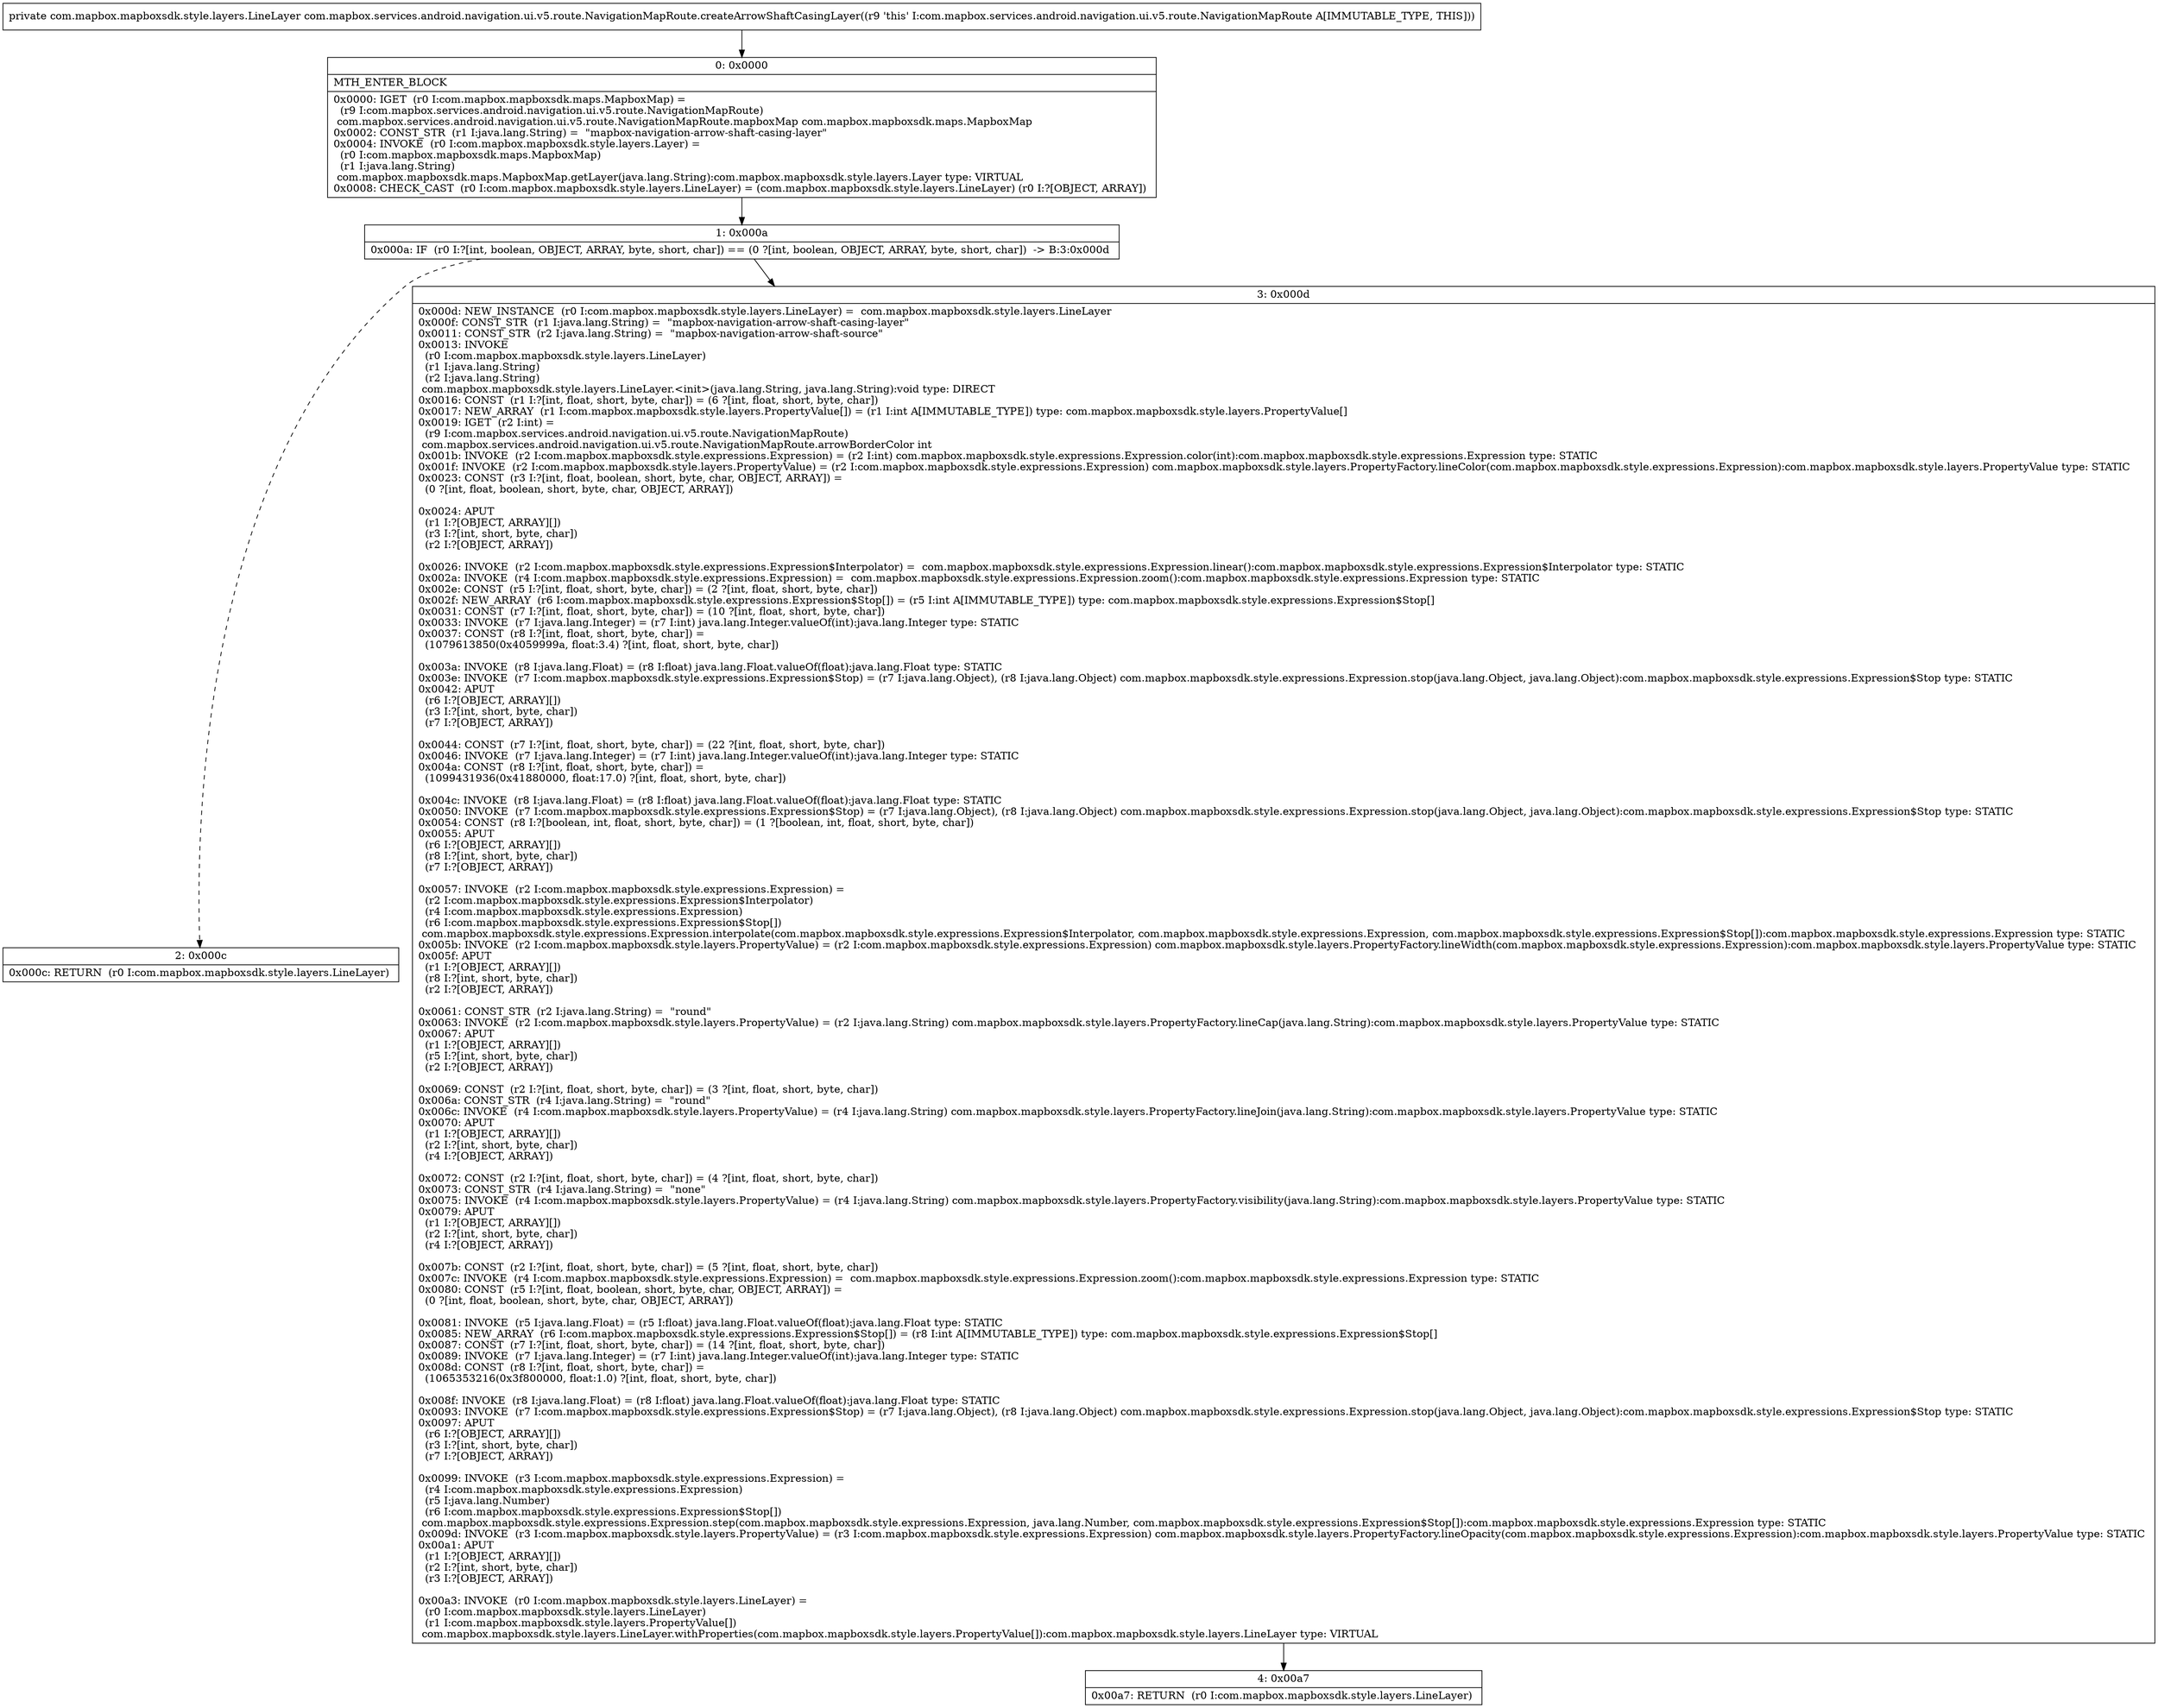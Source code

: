 digraph "CFG forcom.mapbox.services.android.navigation.ui.v5.route.NavigationMapRoute.createArrowShaftCasingLayer()Lcom\/mapbox\/mapboxsdk\/style\/layers\/LineLayer;" {
Node_0 [shape=record,label="{0\:\ 0x0000|MTH_ENTER_BLOCK\l|0x0000: IGET  (r0 I:com.mapbox.mapboxsdk.maps.MapboxMap) = \l  (r9 I:com.mapbox.services.android.navigation.ui.v5.route.NavigationMapRoute)\l com.mapbox.services.android.navigation.ui.v5.route.NavigationMapRoute.mapboxMap com.mapbox.mapboxsdk.maps.MapboxMap \l0x0002: CONST_STR  (r1 I:java.lang.String) =  \"mapbox\-navigation\-arrow\-shaft\-casing\-layer\" \l0x0004: INVOKE  (r0 I:com.mapbox.mapboxsdk.style.layers.Layer) = \l  (r0 I:com.mapbox.mapboxsdk.maps.MapboxMap)\l  (r1 I:java.lang.String)\l com.mapbox.mapboxsdk.maps.MapboxMap.getLayer(java.lang.String):com.mapbox.mapboxsdk.style.layers.Layer type: VIRTUAL \l0x0008: CHECK_CAST  (r0 I:com.mapbox.mapboxsdk.style.layers.LineLayer) = (com.mapbox.mapboxsdk.style.layers.LineLayer) (r0 I:?[OBJECT, ARRAY]) \l}"];
Node_1 [shape=record,label="{1\:\ 0x000a|0x000a: IF  (r0 I:?[int, boolean, OBJECT, ARRAY, byte, short, char]) == (0 ?[int, boolean, OBJECT, ARRAY, byte, short, char])  \-\> B:3:0x000d \l}"];
Node_2 [shape=record,label="{2\:\ 0x000c|0x000c: RETURN  (r0 I:com.mapbox.mapboxsdk.style.layers.LineLayer) \l}"];
Node_3 [shape=record,label="{3\:\ 0x000d|0x000d: NEW_INSTANCE  (r0 I:com.mapbox.mapboxsdk.style.layers.LineLayer) =  com.mapbox.mapboxsdk.style.layers.LineLayer \l0x000f: CONST_STR  (r1 I:java.lang.String) =  \"mapbox\-navigation\-arrow\-shaft\-casing\-layer\" \l0x0011: CONST_STR  (r2 I:java.lang.String) =  \"mapbox\-navigation\-arrow\-shaft\-source\" \l0x0013: INVOKE  \l  (r0 I:com.mapbox.mapboxsdk.style.layers.LineLayer)\l  (r1 I:java.lang.String)\l  (r2 I:java.lang.String)\l com.mapbox.mapboxsdk.style.layers.LineLayer.\<init\>(java.lang.String, java.lang.String):void type: DIRECT \l0x0016: CONST  (r1 I:?[int, float, short, byte, char]) = (6 ?[int, float, short, byte, char]) \l0x0017: NEW_ARRAY  (r1 I:com.mapbox.mapboxsdk.style.layers.PropertyValue[]) = (r1 I:int A[IMMUTABLE_TYPE]) type: com.mapbox.mapboxsdk.style.layers.PropertyValue[] \l0x0019: IGET  (r2 I:int) = \l  (r9 I:com.mapbox.services.android.navigation.ui.v5.route.NavigationMapRoute)\l com.mapbox.services.android.navigation.ui.v5.route.NavigationMapRoute.arrowBorderColor int \l0x001b: INVOKE  (r2 I:com.mapbox.mapboxsdk.style.expressions.Expression) = (r2 I:int) com.mapbox.mapboxsdk.style.expressions.Expression.color(int):com.mapbox.mapboxsdk.style.expressions.Expression type: STATIC \l0x001f: INVOKE  (r2 I:com.mapbox.mapboxsdk.style.layers.PropertyValue) = (r2 I:com.mapbox.mapboxsdk.style.expressions.Expression) com.mapbox.mapboxsdk.style.layers.PropertyFactory.lineColor(com.mapbox.mapboxsdk.style.expressions.Expression):com.mapbox.mapboxsdk.style.layers.PropertyValue type: STATIC \l0x0023: CONST  (r3 I:?[int, float, boolean, short, byte, char, OBJECT, ARRAY]) = \l  (0 ?[int, float, boolean, short, byte, char, OBJECT, ARRAY])\l \l0x0024: APUT  \l  (r1 I:?[OBJECT, ARRAY][])\l  (r3 I:?[int, short, byte, char])\l  (r2 I:?[OBJECT, ARRAY])\l \l0x0026: INVOKE  (r2 I:com.mapbox.mapboxsdk.style.expressions.Expression$Interpolator) =  com.mapbox.mapboxsdk.style.expressions.Expression.linear():com.mapbox.mapboxsdk.style.expressions.Expression$Interpolator type: STATIC \l0x002a: INVOKE  (r4 I:com.mapbox.mapboxsdk.style.expressions.Expression) =  com.mapbox.mapboxsdk.style.expressions.Expression.zoom():com.mapbox.mapboxsdk.style.expressions.Expression type: STATIC \l0x002e: CONST  (r5 I:?[int, float, short, byte, char]) = (2 ?[int, float, short, byte, char]) \l0x002f: NEW_ARRAY  (r6 I:com.mapbox.mapboxsdk.style.expressions.Expression$Stop[]) = (r5 I:int A[IMMUTABLE_TYPE]) type: com.mapbox.mapboxsdk.style.expressions.Expression$Stop[] \l0x0031: CONST  (r7 I:?[int, float, short, byte, char]) = (10 ?[int, float, short, byte, char]) \l0x0033: INVOKE  (r7 I:java.lang.Integer) = (r7 I:int) java.lang.Integer.valueOf(int):java.lang.Integer type: STATIC \l0x0037: CONST  (r8 I:?[int, float, short, byte, char]) = \l  (1079613850(0x4059999a, float:3.4) ?[int, float, short, byte, char])\l \l0x003a: INVOKE  (r8 I:java.lang.Float) = (r8 I:float) java.lang.Float.valueOf(float):java.lang.Float type: STATIC \l0x003e: INVOKE  (r7 I:com.mapbox.mapboxsdk.style.expressions.Expression$Stop) = (r7 I:java.lang.Object), (r8 I:java.lang.Object) com.mapbox.mapboxsdk.style.expressions.Expression.stop(java.lang.Object, java.lang.Object):com.mapbox.mapboxsdk.style.expressions.Expression$Stop type: STATIC \l0x0042: APUT  \l  (r6 I:?[OBJECT, ARRAY][])\l  (r3 I:?[int, short, byte, char])\l  (r7 I:?[OBJECT, ARRAY])\l \l0x0044: CONST  (r7 I:?[int, float, short, byte, char]) = (22 ?[int, float, short, byte, char]) \l0x0046: INVOKE  (r7 I:java.lang.Integer) = (r7 I:int) java.lang.Integer.valueOf(int):java.lang.Integer type: STATIC \l0x004a: CONST  (r8 I:?[int, float, short, byte, char]) = \l  (1099431936(0x41880000, float:17.0) ?[int, float, short, byte, char])\l \l0x004c: INVOKE  (r8 I:java.lang.Float) = (r8 I:float) java.lang.Float.valueOf(float):java.lang.Float type: STATIC \l0x0050: INVOKE  (r7 I:com.mapbox.mapboxsdk.style.expressions.Expression$Stop) = (r7 I:java.lang.Object), (r8 I:java.lang.Object) com.mapbox.mapboxsdk.style.expressions.Expression.stop(java.lang.Object, java.lang.Object):com.mapbox.mapboxsdk.style.expressions.Expression$Stop type: STATIC \l0x0054: CONST  (r8 I:?[boolean, int, float, short, byte, char]) = (1 ?[boolean, int, float, short, byte, char]) \l0x0055: APUT  \l  (r6 I:?[OBJECT, ARRAY][])\l  (r8 I:?[int, short, byte, char])\l  (r7 I:?[OBJECT, ARRAY])\l \l0x0057: INVOKE  (r2 I:com.mapbox.mapboxsdk.style.expressions.Expression) = \l  (r2 I:com.mapbox.mapboxsdk.style.expressions.Expression$Interpolator)\l  (r4 I:com.mapbox.mapboxsdk.style.expressions.Expression)\l  (r6 I:com.mapbox.mapboxsdk.style.expressions.Expression$Stop[])\l com.mapbox.mapboxsdk.style.expressions.Expression.interpolate(com.mapbox.mapboxsdk.style.expressions.Expression$Interpolator, com.mapbox.mapboxsdk.style.expressions.Expression, com.mapbox.mapboxsdk.style.expressions.Expression$Stop[]):com.mapbox.mapboxsdk.style.expressions.Expression type: STATIC \l0x005b: INVOKE  (r2 I:com.mapbox.mapboxsdk.style.layers.PropertyValue) = (r2 I:com.mapbox.mapboxsdk.style.expressions.Expression) com.mapbox.mapboxsdk.style.layers.PropertyFactory.lineWidth(com.mapbox.mapboxsdk.style.expressions.Expression):com.mapbox.mapboxsdk.style.layers.PropertyValue type: STATIC \l0x005f: APUT  \l  (r1 I:?[OBJECT, ARRAY][])\l  (r8 I:?[int, short, byte, char])\l  (r2 I:?[OBJECT, ARRAY])\l \l0x0061: CONST_STR  (r2 I:java.lang.String) =  \"round\" \l0x0063: INVOKE  (r2 I:com.mapbox.mapboxsdk.style.layers.PropertyValue) = (r2 I:java.lang.String) com.mapbox.mapboxsdk.style.layers.PropertyFactory.lineCap(java.lang.String):com.mapbox.mapboxsdk.style.layers.PropertyValue type: STATIC \l0x0067: APUT  \l  (r1 I:?[OBJECT, ARRAY][])\l  (r5 I:?[int, short, byte, char])\l  (r2 I:?[OBJECT, ARRAY])\l \l0x0069: CONST  (r2 I:?[int, float, short, byte, char]) = (3 ?[int, float, short, byte, char]) \l0x006a: CONST_STR  (r4 I:java.lang.String) =  \"round\" \l0x006c: INVOKE  (r4 I:com.mapbox.mapboxsdk.style.layers.PropertyValue) = (r4 I:java.lang.String) com.mapbox.mapboxsdk.style.layers.PropertyFactory.lineJoin(java.lang.String):com.mapbox.mapboxsdk.style.layers.PropertyValue type: STATIC \l0x0070: APUT  \l  (r1 I:?[OBJECT, ARRAY][])\l  (r2 I:?[int, short, byte, char])\l  (r4 I:?[OBJECT, ARRAY])\l \l0x0072: CONST  (r2 I:?[int, float, short, byte, char]) = (4 ?[int, float, short, byte, char]) \l0x0073: CONST_STR  (r4 I:java.lang.String) =  \"none\" \l0x0075: INVOKE  (r4 I:com.mapbox.mapboxsdk.style.layers.PropertyValue) = (r4 I:java.lang.String) com.mapbox.mapboxsdk.style.layers.PropertyFactory.visibility(java.lang.String):com.mapbox.mapboxsdk.style.layers.PropertyValue type: STATIC \l0x0079: APUT  \l  (r1 I:?[OBJECT, ARRAY][])\l  (r2 I:?[int, short, byte, char])\l  (r4 I:?[OBJECT, ARRAY])\l \l0x007b: CONST  (r2 I:?[int, float, short, byte, char]) = (5 ?[int, float, short, byte, char]) \l0x007c: INVOKE  (r4 I:com.mapbox.mapboxsdk.style.expressions.Expression) =  com.mapbox.mapboxsdk.style.expressions.Expression.zoom():com.mapbox.mapboxsdk.style.expressions.Expression type: STATIC \l0x0080: CONST  (r5 I:?[int, float, boolean, short, byte, char, OBJECT, ARRAY]) = \l  (0 ?[int, float, boolean, short, byte, char, OBJECT, ARRAY])\l \l0x0081: INVOKE  (r5 I:java.lang.Float) = (r5 I:float) java.lang.Float.valueOf(float):java.lang.Float type: STATIC \l0x0085: NEW_ARRAY  (r6 I:com.mapbox.mapboxsdk.style.expressions.Expression$Stop[]) = (r8 I:int A[IMMUTABLE_TYPE]) type: com.mapbox.mapboxsdk.style.expressions.Expression$Stop[] \l0x0087: CONST  (r7 I:?[int, float, short, byte, char]) = (14 ?[int, float, short, byte, char]) \l0x0089: INVOKE  (r7 I:java.lang.Integer) = (r7 I:int) java.lang.Integer.valueOf(int):java.lang.Integer type: STATIC \l0x008d: CONST  (r8 I:?[int, float, short, byte, char]) = \l  (1065353216(0x3f800000, float:1.0) ?[int, float, short, byte, char])\l \l0x008f: INVOKE  (r8 I:java.lang.Float) = (r8 I:float) java.lang.Float.valueOf(float):java.lang.Float type: STATIC \l0x0093: INVOKE  (r7 I:com.mapbox.mapboxsdk.style.expressions.Expression$Stop) = (r7 I:java.lang.Object), (r8 I:java.lang.Object) com.mapbox.mapboxsdk.style.expressions.Expression.stop(java.lang.Object, java.lang.Object):com.mapbox.mapboxsdk.style.expressions.Expression$Stop type: STATIC \l0x0097: APUT  \l  (r6 I:?[OBJECT, ARRAY][])\l  (r3 I:?[int, short, byte, char])\l  (r7 I:?[OBJECT, ARRAY])\l \l0x0099: INVOKE  (r3 I:com.mapbox.mapboxsdk.style.expressions.Expression) = \l  (r4 I:com.mapbox.mapboxsdk.style.expressions.Expression)\l  (r5 I:java.lang.Number)\l  (r6 I:com.mapbox.mapboxsdk.style.expressions.Expression$Stop[])\l com.mapbox.mapboxsdk.style.expressions.Expression.step(com.mapbox.mapboxsdk.style.expressions.Expression, java.lang.Number, com.mapbox.mapboxsdk.style.expressions.Expression$Stop[]):com.mapbox.mapboxsdk.style.expressions.Expression type: STATIC \l0x009d: INVOKE  (r3 I:com.mapbox.mapboxsdk.style.layers.PropertyValue) = (r3 I:com.mapbox.mapboxsdk.style.expressions.Expression) com.mapbox.mapboxsdk.style.layers.PropertyFactory.lineOpacity(com.mapbox.mapboxsdk.style.expressions.Expression):com.mapbox.mapboxsdk.style.layers.PropertyValue type: STATIC \l0x00a1: APUT  \l  (r1 I:?[OBJECT, ARRAY][])\l  (r2 I:?[int, short, byte, char])\l  (r3 I:?[OBJECT, ARRAY])\l \l0x00a3: INVOKE  (r0 I:com.mapbox.mapboxsdk.style.layers.LineLayer) = \l  (r0 I:com.mapbox.mapboxsdk.style.layers.LineLayer)\l  (r1 I:com.mapbox.mapboxsdk.style.layers.PropertyValue[])\l com.mapbox.mapboxsdk.style.layers.LineLayer.withProperties(com.mapbox.mapboxsdk.style.layers.PropertyValue[]):com.mapbox.mapboxsdk.style.layers.LineLayer type: VIRTUAL \l}"];
Node_4 [shape=record,label="{4\:\ 0x00a7|0x00a7: RETURN  (r0 I:com.mapbox.mapboxsdk.style.layers.LineLayer) \l}"];
MethodNode[shape=record,label="{private com.mapbox.mapboxsdk.style.layers.LineLayer com.mapbox.services.android.navigation.ui.v5.route.NavigationMapRoute.createArrowShaftCasingLayer((r9 'this' I:com.mapbox.services.android.navigation.ui.v5.route.NavigationMapRoute A[IMMUTABLE_TYPE, THIS])) }"];
MethodNode -> Node_0;
Node_0 -> Node_1;
Node_1 -> Node_2[style=dashed];
Node_1 -> Node_3;
Node_3 -> Node_4;
}

